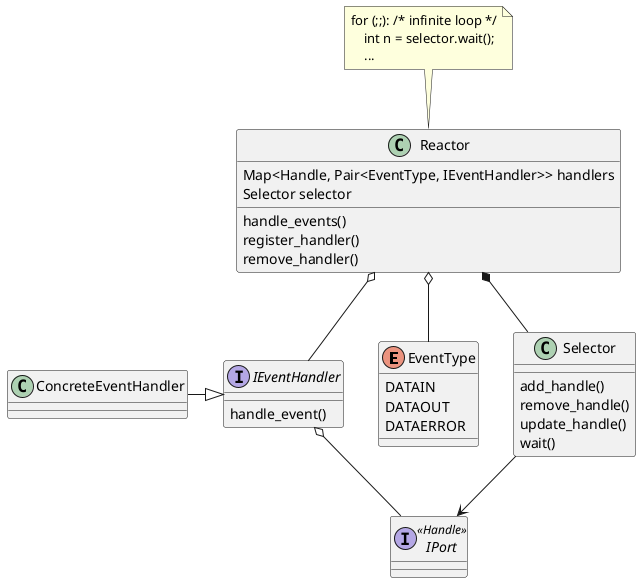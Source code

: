 @startuml Reactor

enum EventType {
    DATAIN
    DATAOUT
    DATAERROR
}

class Reactor {
    Map<Handle, Pair<EventType, IEventHandler>> handlers
    Selector selector
    handle_events()
    register_handler()
    remove_handler()
}
note top of Reactor
for (;;): /* infinite loop */
    int n = selector.wait();
    ...
end note
Reactor *-- Selector
Reactor o-- IEventHandler
Reactor o-- EventType

class Selector {
    add_handle()
    remove_handle()
    update_handle()
    wait()
}
Selector --> IPort

interface IPort <<Handle>> {

}

interface IEventHandler {
    handle_event()
}
IEventHandler o-- IPort

class ConcreteEventHandler {
}
ConcreteEventHandler -|> IEventHandler


@enduml